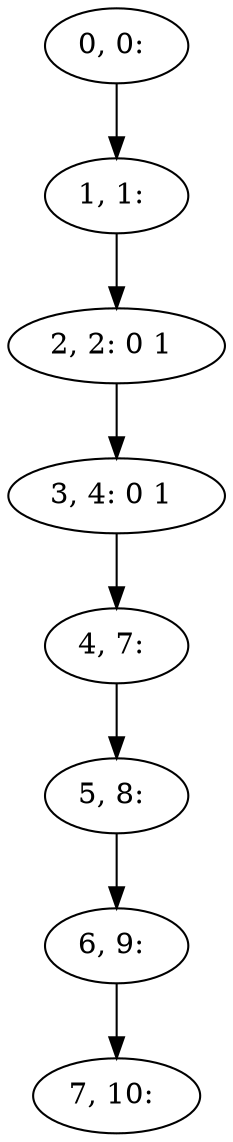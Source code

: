 digraph G {
0[label="0, 0: "];
1[label="1, 1: "];
2[label="2, 2: 0 1 "];
3[label="3, 4: 0 1 "];
4[label="4, 7: "];
5[label="5, 8: "];
6[label="6, 9: "];
7[label="7, 10: "];
0->1 ;
1->2 ;
2->3 ;
3->4 ;
4->5 ;
5->6 ;
6->7 ;
}
